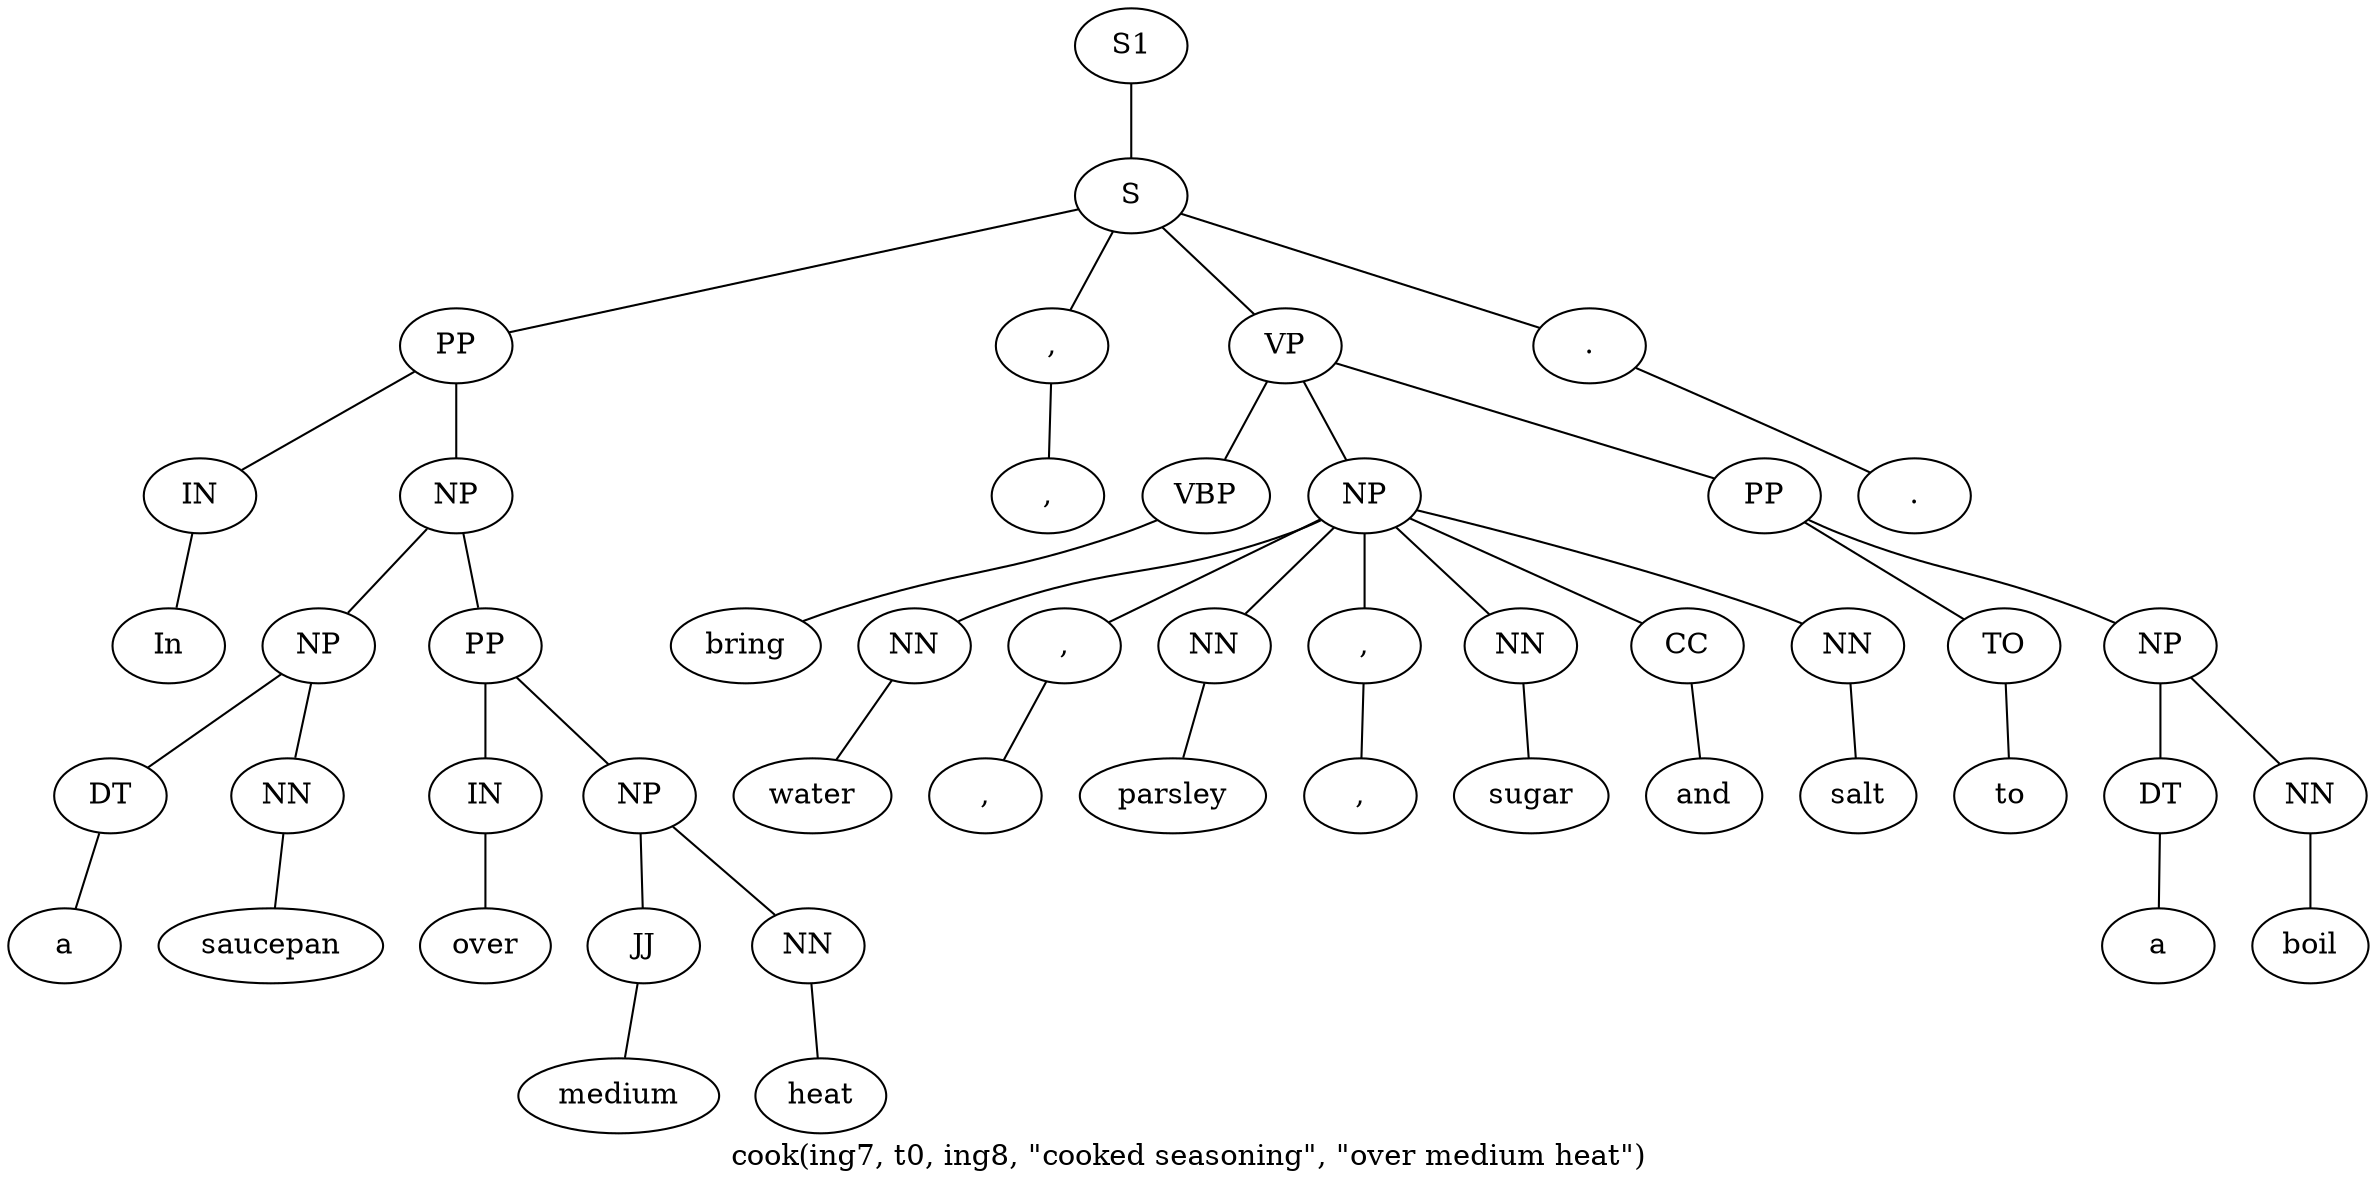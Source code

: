 graph SyntaxGraph {
	label = "cook(ing7, t0, ing8, \"cooked seasoning\", \"over medium heat\")";
	Node0 [label="S1"];
	Node1 [label="S"];
	Node2 [label="PP"];
	Node3 [label="IN"];
	Node4 [label="In"];
	Node5 [label="NP"];
	Node6 [label="NP"];
	Node7 [label="DT"];
	Node8 [label="a"];
	Node9 [label="NN"];
	Node10 [label="saucepan"];
	Node11 [label="PP"];
	Node12 [label="IN"];
	Node13 [label="over"];
	Node14 [label="NP"];
	Node15 [label="JJ"];
	Node16 [label="medium"];
	Node17 [label="NN"];
	Node18 [label="heat"];
	Node19 [label=","];
	Node20 [label=","];
	Node21 [label="VP"];
	Node22 [label="VBP"];
	Node23 [label="bring"];
	Node24 [label="NP"];
	Node25 [label="NN"];
	Node26 [label="water"];
	Node27 [label=","];
	Node28 [label=","];
	Node29 [label="NN"];
	Node30 [label="parsley"];
	Node31 [label=","];
	Node32 [label=","];
	Node33 [label="NN"];
	Node34 [label="sugar"];
	Node35 [label="CC"];
	Node36 [label="and"];
	Node37 [label="NN"];
	Node38 [label="salt"];
	Node39 [label="PP"];
	Node40 [label="TO"];
	Node41 [label="to"];
	Node42 [label="NP"];
	Node43 [label="DT"];
	Node44 [label="a"];
	Node45 [label="NN"];
	Node46 [label="boil"];
	Node47 [label="."];
	Node48 [label="."];

	Node0 -- Node1;
	Node1 -- Node2;
	Node1 -- Node19;
	Node1 -- Node21;
	Node1 -- Node47;
	Node2 -- Node3;
	Node2 -- Node5;
	Node3 -- Node4;
	Node5 -- Node6;
	Node5 -- Node11;
	Node6 -- Node7;
	Node6 -- Node9;
	Node7 -- Node8;
	Node9 -- Node10;
	Node11 -- Node12;
	Node11 -- Node14;
	Node12 -- Node13;
	Node14 -- Node15;
	Node14 -- Node17;
	Node15 -- Node16;
	Node17 -- Node18;
	Node19 -- Node20;
	Node21 -- Node22;
	Node21 -- Node24;
	Node21 -- Node39;
	Node22 -- Node23;
	Node24 -- Node25;
	Node24 -- Node27;
	Node24 -- Node29;
	Node24 -- Node31;
	Node24 -- Node33;
	Node24 -- Node35;
	Node24 -- Node37;
	Node25 -- Node26;
	Node27 -- Node28;
	Node29 -- Node30;
	Node31 -- Node32;
	Node33 -- Node34;
	Node35 -- Node36;
	Node37 -- Node38;
	Node39 -- Node40;
	Node39 -- Node42;
	Node40 -- Node41;
	Node42 -- Node43;
	Node42 -- Node45;
	Node43 -- Node44;
	Node45 -- Node46;
	Node47 -- Node48;
}